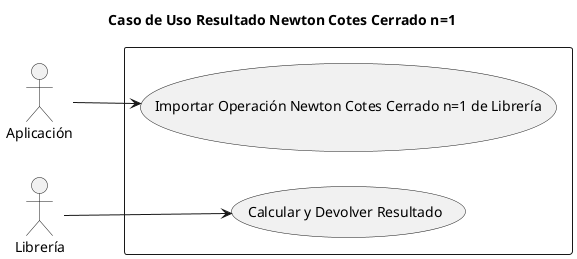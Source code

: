 @startuml

title Caso de Uso Resultado Newton Cotes Cerrado n=1

left to right direction

actor Aplicación as aplication
actor Librería as library

rectangle  {
    usecase "Importar Operación Newton Cotes Cerrado n=1 de Librería" as importar
    usecase "Calcular y Devolver Resultado" as calcular

}

aplication --> importar: ""
library --> calcular: ""

@enduml